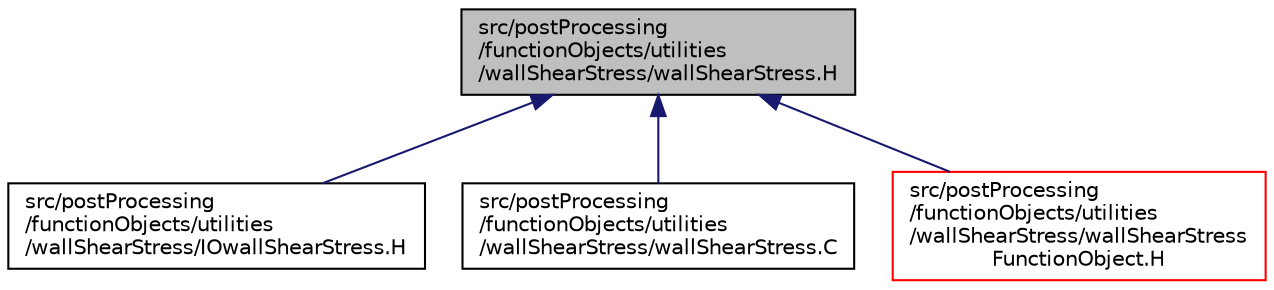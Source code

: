 digraph "src/postProcessing/functionObjects/utilities/wallShearStress/wallShearStress.H"
{
  bgcolor="transparent";
  edge [fontname="Helvetica",fontsize="10",labelfontname="Helvetica",labelfontsize="10"];
  node [fontname="Helvetica",fontsize="10",shape=record];
  Node1 [label="src/postProcessing\l/functionObjects/utilities\l/wallShearStress/wallShearStress.H",height=0.2,width=0.4,color="black", fillcolor="grey75", style="filled", fontcolor="black"];
  Node1 -> Node2 [dir="back",color="midnightblue",fontsize="10",style="solid",fontname="Helvetica"];
  Node2 [label="src/postProcessing\l/functionObjects/utilities\l/wallShearStress/IOwallShearStress.H",height=0.2,width=0.4,color="black",URL="$a09402.html"];
  Node1 -> Node3 [dir="back",color="midnightblue",fontsize="10",style="solid",fontname="Helvetica"];
  Node3 [label="src/postProcessing\l/functionObjects/utilities\l/wallShearStress/wallShearStress.C",height=0.2,width=0.4,color="black",URL="$a09403.html"];
  Node1 -> Node4 [dir="back",color="midnightblue",fontsize="10",style="solid",fontname="Helvetica"];
  Node4 [label="src/postProcessing\l/functionObjects/utilities\l/wallShearStress/wallShearStress\lFunctionObject.H",height=0.2,width=0.4,color="red",URL="$a09407.html"];
}
